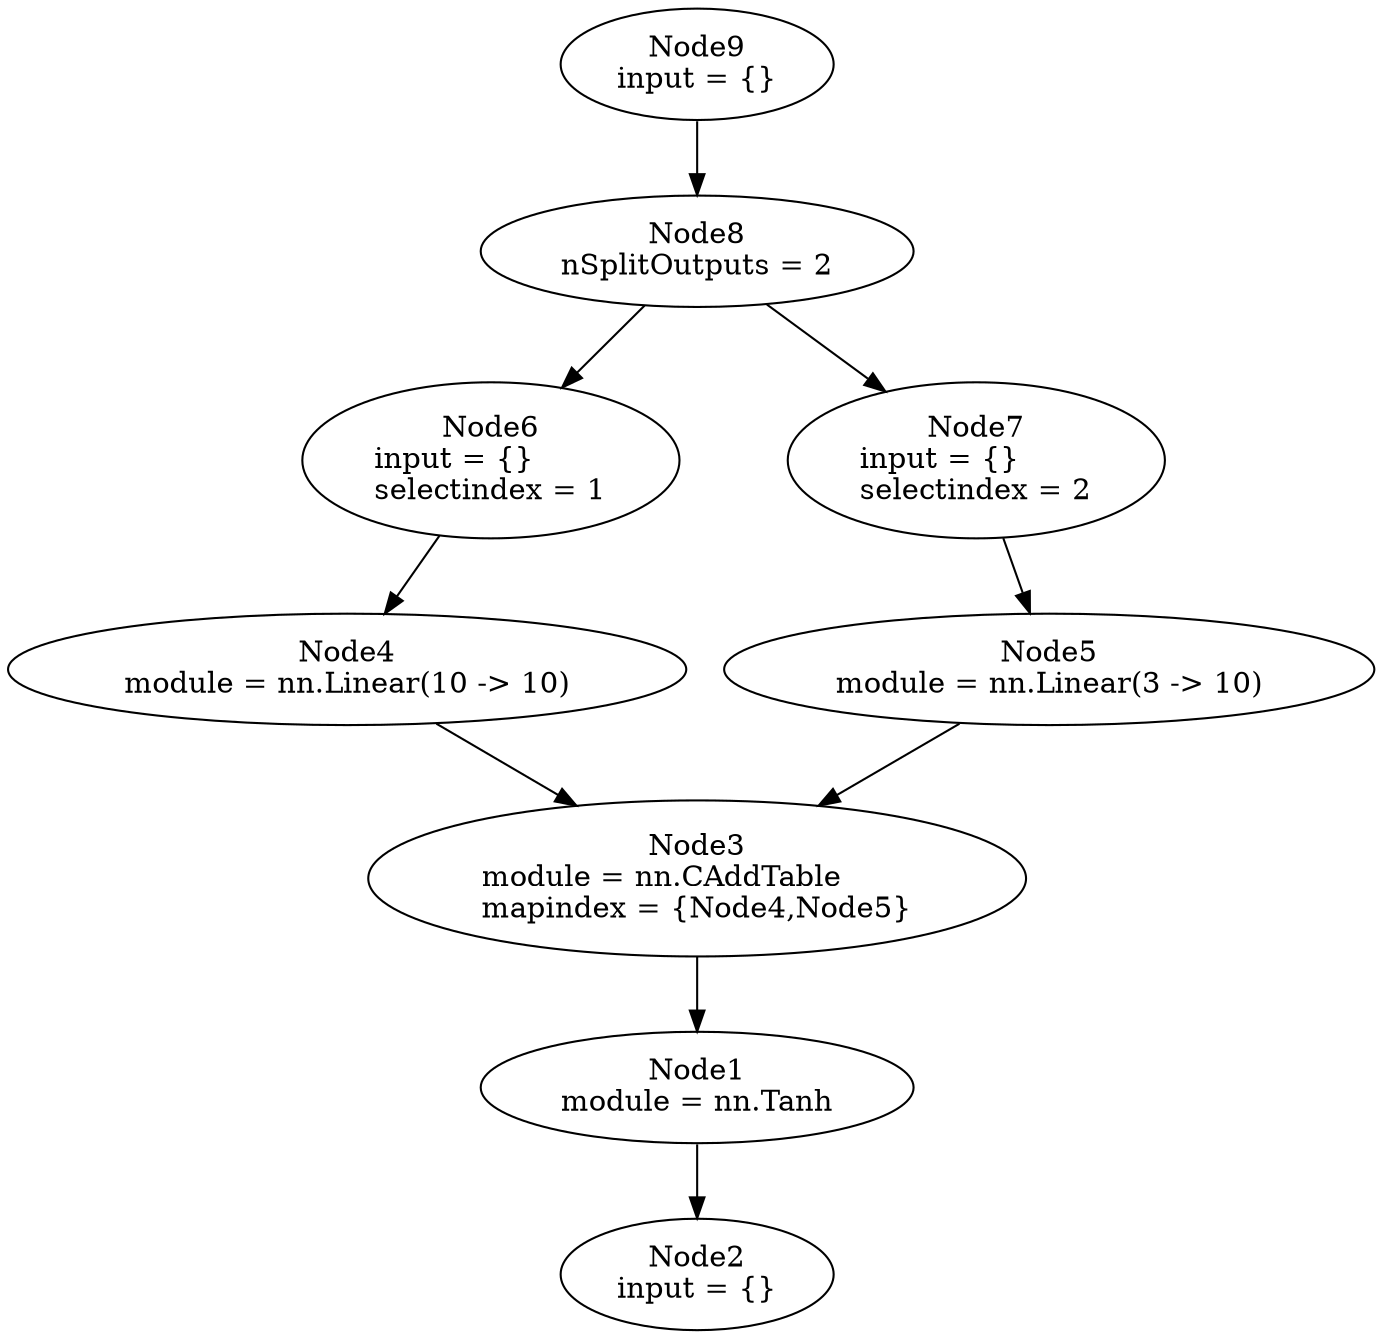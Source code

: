 digraph G {
	graph [bb="0,0,527.99,611.98"];
	node [label="\N",
		shape=oval
	];
	n1	 [height=0.70711,
		label="Node1\nmodule = nn.Tanh",
		pos="265.97,112.37",
		tooltip="[./model/RNN.lua]:17",
		width=2.3212];
	n2	 [height=0.70711,
		label="Node2\ninput = {}",
		pos="265.97,25.456",
		tooltip="[[C]]:-1",
		width=1.4361];
	n1 -> n2	 [pos="e,265.97,50.961 265.97,86.808 265.97,78.799 265.97,69.75 265.97,61.142"];
	n3	 [height=0.98209,
		label="Node3\nmodule = nn.CAddTable\lmapindex = {Node4,Node5}",
		pos="265.97,209.18",
		tooltip="[./model/RNN.lua]:16",
		width=3.4902];
	n3 -> n1	 [pos="e,265.97,137.89 265.97,173.68 265.97,165.34 265.97,156.43 265.97,148.08"];
	n4	 [height=0.70711,
		label="Node4\nmodule = nn.Linear(10 -> 10)",
		pos="129.97,305.99",
		tooltip="[./model/RNN.lua]:14",
		width=3.6102];
	n4 -> n3	 [pos="e,220.13,242.13 163.94,281.31 178.41,271.22 195.65,259.2 211.8,247.94"];
	n5	 [height=0.70711,
		label="Node5\nmodule = nn.Linear(3 -> 10)",
		pos="402.97,305.99",
		tooltip="[./model/RNN.lua]:15",
		width=3.4727];
	n5 -> n3	 [pos="e,312.14,242.13 368.75,281.31 354.17,271.22 336.8,259.2 320.53,247.94"];
	n6	 [height=0.98209,
		label="Node6\ninput = {}\lselectindex = 1",
		pos="157.97,402.8",
		tooltip="[[C]]:-1-1",
		width=1.9812];
	n6 -> n4	 [pos="e,137.25,331.65 147.86,367.57 145.34,359.03 142.63,349.87 140.11,341.33"];
	n7	 [height=0.98209,
		label="Node7\ninput = {}\lselectindex = 2",
		pos="374.97,402.8",
		tooltip="[[C]]:-1-2",
		width=1.9812];
	n7 -> n5	 [pos="e,395.68,331.65 385.08,367.57 387.6,359.03 390.3,349.87 392.83,341.33"];
	n8	 [height=0.70711,
		label="Node8\nnSplitOutputs = 2",
		pos="237.97,499.61",
		tooltip="[[C]]:-1-mnode",
		width=2.2723];
	n8 -> n6	 [pos="e,184.8,435.6 217.78,474.69 209.73,465.15 200.26,453.92 191.25,443.25"];
	n8 -> n7	 [pos="e,334.39,431.88 270.43,476.14 287.04,464.65 307.59,450.43 326.07,437.64"];
	n9	 [height=0.70711,
		label="Node9\ninput = {}",
		pos="237.97,586.52",
		tooltip="[[C]]:-1",
		width=1.4361];
	n9 -> n8	 [pos="e,237.97,525.12 237.97,560.96 237.97,552.96 237.97,543.91 237.97,535.3"];
}

